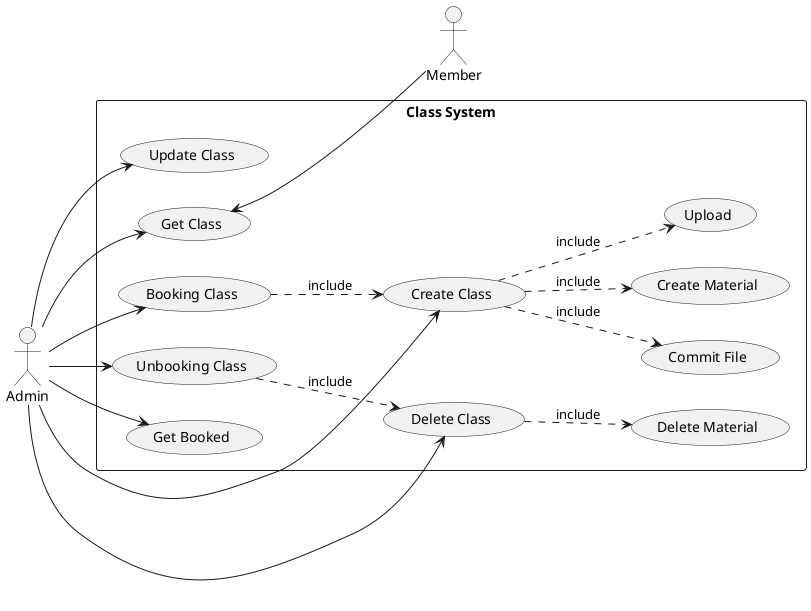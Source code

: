 @startuml ClassSubSystem

left to right direction

skinparam Monochrome true
skinparam Shadowing false
skinparam packageStyle rectangle

actor Admin
actor Member

rectangle "Class System" {
    Admin --> (Create Class)
    Admin --> (Update Class)
    Admin --> (Delete Class)
    Admin --> (Get Class)
    Admin --> (Booking Class)
    Admin --> (Unbooking Class)
    Admin --> (Get Booked)

    (Get Class) <-- Member

    (Create Class) ..> (Upload) : include
    (Create Class) ..> (Commit File) : include
    (Create Class) ..> (Create Material) : include
    
    (Delete Class) ..> (Delete Material) : include

    (Booking Class) ..> (Create Class) : include
    (Unbooking Class) ..> (Delete Class) : include
}

@enduml